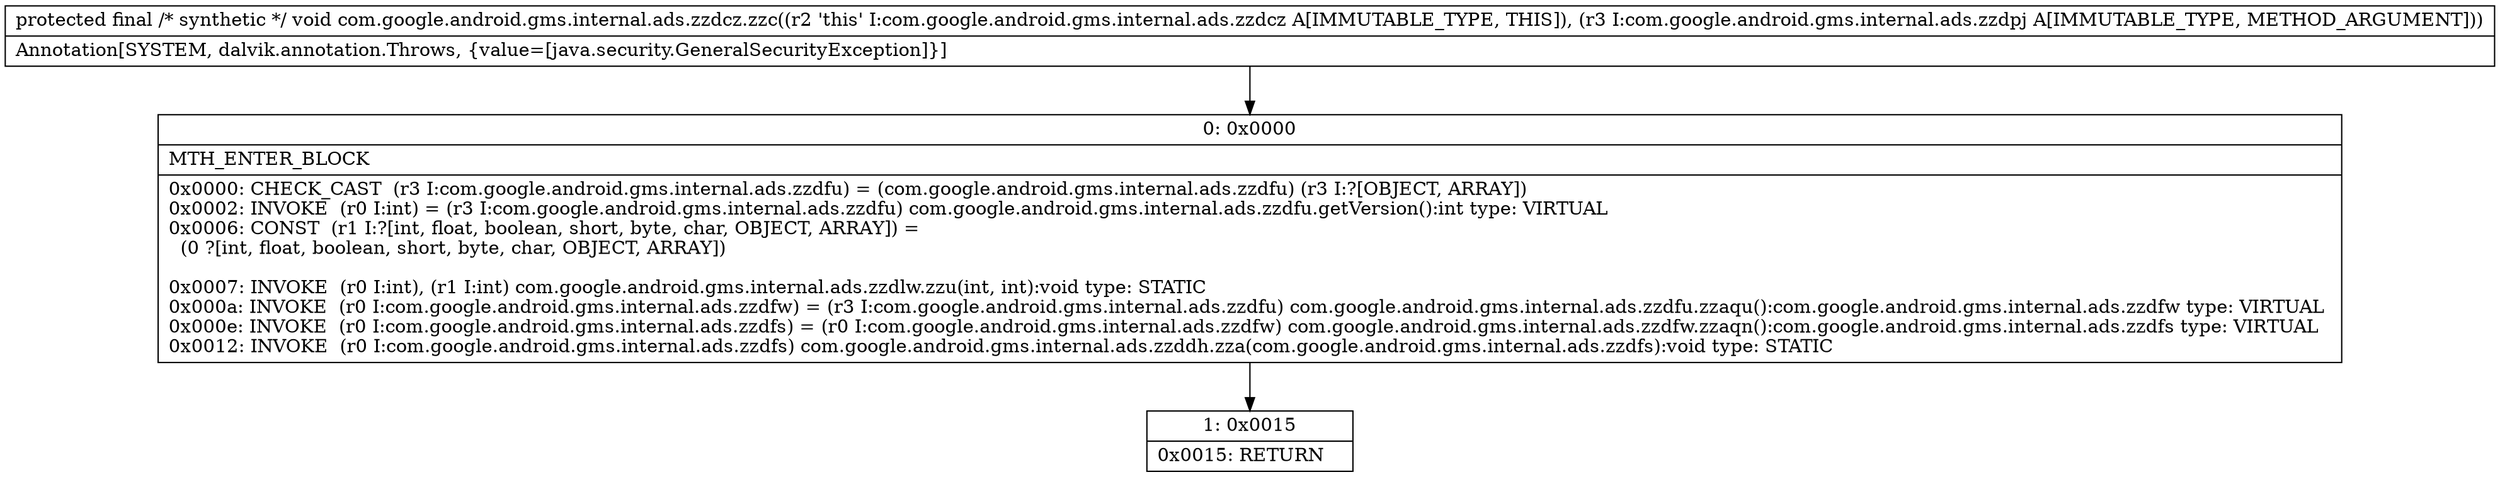 digraph "CFG forcom.google.android.gms.internal.ads.zzdcz.zzc(Lcom\/google\/android\/gms\/internal\/ads\/zzdpj;)V" {
Node_0 [shape=record,label="{0\:\ 0x0000|MTH_ENTER_BLOCK\l|0x0000: CHECK_CAST  (r3 I:com.google.android.gms.internal.ads.zzdfu) = (com.google.android.gms.internal.ads.zzdfu) (r3 I:?[OBJECT, ARRAY]) \l0x0002: INVOKE  (r0 I:int) = (r3 I:com.google.android.gms.internal.ads.zzdfu) com.google.android.gms.internal.ads.zzdfu.getVersion():int type: VIRTUAL \l0x0006: CONST  (r1 I:?[int, float, boolean, short, byte, char, OBJECT, ARRAY]) = \l  (0 ?[int, float, boolean, short, byte, char, OBJECT, ARRAY])\l \l0x0007: INVOKE  (r0 I:int), (r1 I:int) com.google.android.gms.internal.ads.zzdlw.zzu(int, int):void type: STATIC \l0x000a: INVOKE  (r0 I:com.google.android.gms.internal.ads.zzdfw) = (r3 I:com.google.android.gms.internal.ads.zzdfu) com.google.android.gms.internal.ads.zzdfu.zzaqu():com.google.android.gms.internal.ads.zzdfw type: VIRTUAL \l0x000e: INVOKE  (r0 I:com.google.android.gms.internal.ads.zzdfs) = (r0 I:com.google.android.gms.internal.ads.zzdfw) com.google.android.gms.internal.ads.zzdfw.zzaqn():com.google.android.gms.internal.ads.zzdfs type: VIRTUAL \l0x0012: INVOKE  (r0 I:com.google.android.gms.internal.ads.zzdfs) com.google.android.gms.internal.ads.zzddh.zza(com.google.android.gms.internal.ads.zzdfs):void type: STATIC \l}"];
Node_1 [shape=record,label="{1\:\ 0x0015|0x0015: RETURN   \l}"];
MethodNode[shape=record,label="{protected final \/* synthetic *\/ void com.google.android.gms.internal.ads.zzdcz.zzc((r2 'this' I:com.google.android.gms.internal.ads.zzdcz A[IMMUTABLE_TYPE, THIS]), (r3 I:com.google.android.gms.internal.ads.zzdpj A[IMMUTABLE_TYPE, METHOD_ARGUMENT]))  | Annotation[SYSTEM, dalvik.annotation.Throws, \{value=[java.security.GeneralSecurityException]\}]\l}"];
MethodNode -> Node_0;
Node_0 -> Node_1;
}

